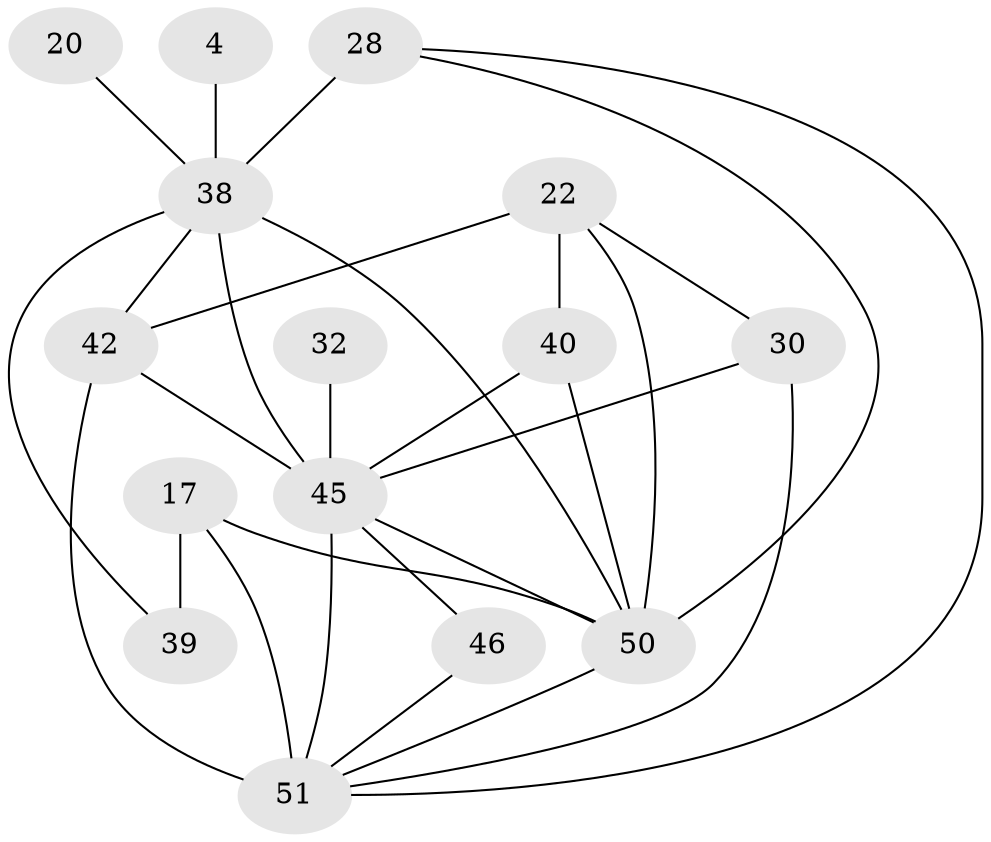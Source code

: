 // original degree distribution, {4: 0.1568627450980392, 3: 0.23529411764705882, 6: 0.11764705882352941, 2: 0.21568627450980393, 7: 0.0784313725490196, 5: 0.19607843137254902}
// Generated by graph-tools (version 1.1) at 2025/52/03/04/25 21:52:24]
// undirected, 15 vertices, 28 edges
graph export_dot {
graph [start="1"]
  node [color=gray90,style=filled];
  4;
  17;
  20;
  22 [super="+10"];
  28 [super="+11+19"];
  30;
  32;
  38 [super="+31+37"];
  39;
  40 [super="+27"];
  42 [super="+34+25+41"];
  45 [super="+43+36+33+35"];
  46;
  50 [super="+49"];
  51 [super="+47+48"];
  4 -- 38 [weight=2];
  17 -- 39;
  17 -- 51 [weight=4];
  17 -- 50;
  20 -- 38 [weight=2];
  22 -- 30 [weight=2];
  22 -- 40 [weight=2];
  22 -- 42 [weight=3];
  22 -- 50;
  28 -- 51 [weight=2];
  28 -- 38 [weight=5];
  28 -- 50;
  30 -- 51 [weight=2];
  30 -- 45 [weight=3];
  32 -- 45 [weight=2];
  38 -- 39;
  38 -- 45 [weight=6];
  38 -- 50 [weight=2];
  38 -- 42;
  40 -- 45 [weight=3];
  40 -- 50;
  42 -- 45 [weight=7];
  42 -- 51 [weight=5];
  45 -- 46;
  45 -- 51;
  45 -- 50 [weight=2];
  46 -- 51;
  50 -- 51 [weight=2];
}
